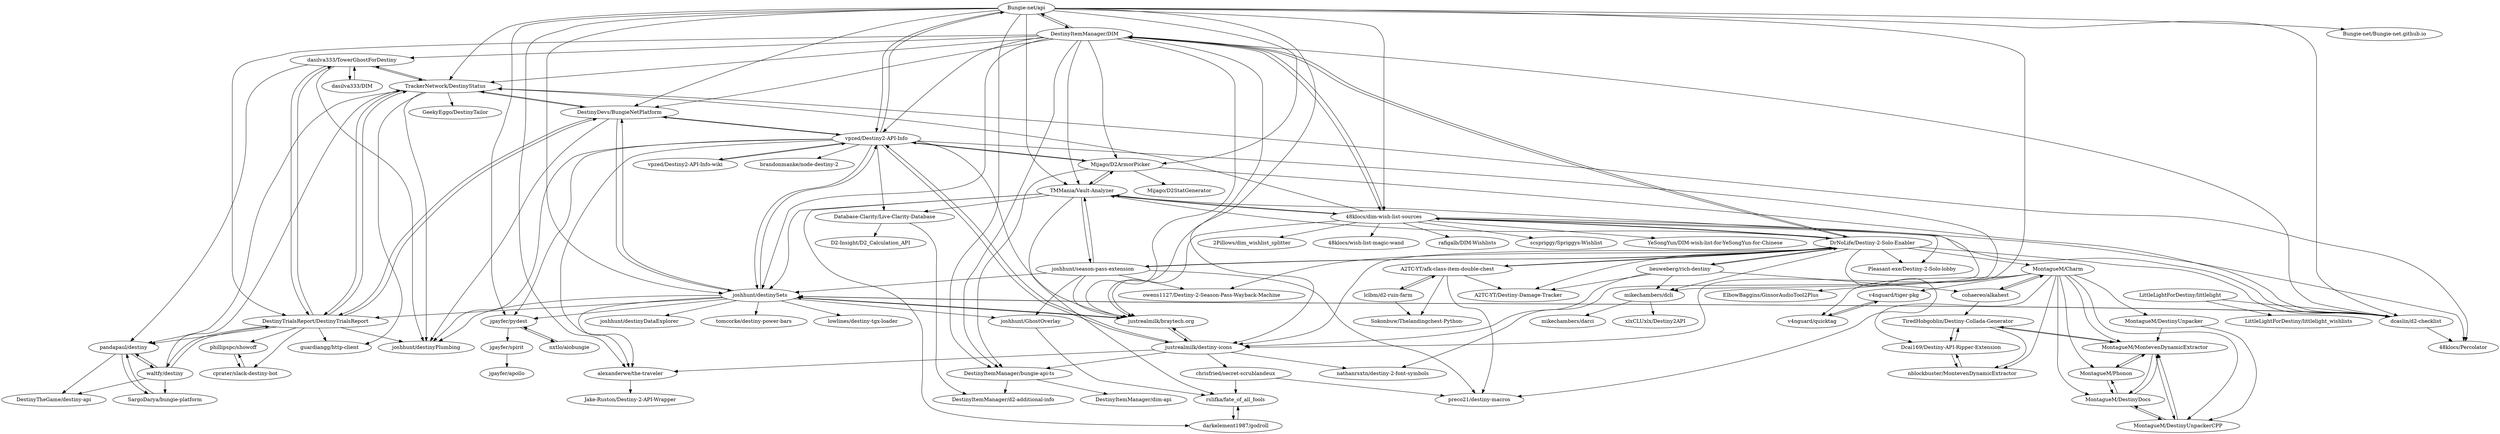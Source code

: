 digraph G {
"Bungie-net/api" -> "DestinyItemManager/DIM"
"Bungie-net/api" -> "vpzed/Destiny2-API-Info"
"Bungie-net/api" -> "joshhunt/destinySets"
"Bungie-net/api" -> "DestinyDevs/BungieNetPlatform"
"Bungie-net/api" -> "justrealmilk/destiny-icons"
"Bungie-net/api" -> "justrealmilk/braytech.org"
"Bungie-net/api" -> "DestinyItemManager/bungie-api-ts"
"Bungie-net/api" -> "48klocs/dim-wish-list-sources"
"Bungie-net/api" -> "TrackerNetwork/DestinyStatus"
"Bungie-net/api" -> "Mijago/D2ArmorPicker"
"Bungie-net/api" -> "jgayfer/pydest"
"Bungie-net/api" -> "alexanderwe/the-traveler"
"Bungie-net/api" -> "dcaslin/d2-checklist"
"Bungie-net/api" -> "Bungie-net/Bungie-net.github.io"
"Bungie-net/api" -> "TMMania/Vault-Analyzer"
"DestinyItemManager/bungie-api-ts" -> "DestinyItemManager/dim-api"
"DestinyItemManager/bungie-api-ts" -> "DestinyItemManager/d2-additional-info"
"rslifka/fate_of_all_fools" -> "darkelement1987/godroll"
"48klocs/dim-wish-list-sources" -> "TMMania/Vault-Analyzer"
"48klocs/dim-wish-list-sources" -> "dcaslin/d2-checklist"
"48klocs/dim-wish-list-sources" -> "DestinyItemManager/DIM"
"48klocs/dim-wish-list-sources" -> "YeSongYun/DIM-wish-list-for-YeSongYun-for-Chinese"
"48klocs/dim-wish-list-sources" -> "DrNoLife/Destiny-2-Solo-Enabler"
"48klocs/dim-wish-list-sources" -> "Pleasant-exe/Destiny-2-Solo-lobby"
"48klocs/dim-wish-list-sources" -> "2Pillows/dim_wishlist_splitter"
"48klocs/dim-wish-list-sources" -> "TrackerNetwork/DestinyStatus"
"48klocs/dim-wish-list-sources" -> "justrealmilk/braytech.org"
"48klocs/dim-wish-list-sources" -> "48klocs/wish-list-magic-wand"
"48klocs/dim-wish-list-sources" -> "rafigalb/DIM-Wishlists"
"48klocs/dim-wish-list-sources" -> "48klocs/Percolator"
"48klocs/dim-wish-list-sources" -> "scspriggy/Spriggys-Wishlist"
"justrealmilk/destiny-icons" -> "justrealmilk/braytech.org"
"justrealmilk/destiny-icons" -> "DestinyItemManager/bungie-api-ts"
"justrealmilk/destiny-icons" -> "alexanderwe/the-traveler"
"justrealmilk/destiny-icons" -> "vpzed/Destiny2-API-Info"
"justrealmilk/destiny-icons" -> "chrisfried/secret-scrublandeux"
"justrealmilk/destiny-icons" -> "nathanrsxtn/destiny-2-font-symbols"
"dcaslin/d2-checklist" -> "48klocs/Percolator"
"dcaslin/d2-checklist" -> "joshhunt/destinySets"
"vpzed/Destiny2-API-Info-wiki" -> "vpzed/Destiny2-API-Info"
"justrealmilk/braytech.org" -> "joshhunt/destinySets"
"justrealmilk/braytech.org" -> "justrealmilk/destiny-icons"
"chrisfried/secret-scrublandeux" -> "rslifka/fate_of_all_fools"
"chrisfried/secret-scrublandeux" -> "preco21/destiny-macros"
"darkelement1987/godroll" -> "rslifka/fate_of_all_fools"
"LittleLightForDestiny/littlelight" -> "LittleLightForDestiny/littlelight_wishlists"
"LittleLightForDestiny/littlelight" -> "dcaslin/d2-checklist"
"vpzed/Destiny2-API-Info" -> "joshhunt/destinySets"
"vpzed/Destiny2-API-Info" -> "vpzed/Destiny2-API-Info-wiki"
"vpzed/Destiny2-API-Info" -> "jgayfer/pydest"
"vpzed/Destiny2-API-Info" -> "DestinyDevs/BungieNetPlatform"
"vpzed/Destiny2-API-Info" -> "justrealmilk/destiny-icons"
"vpzed/Destiny2-API-Info" -> "alexanderwe/the-traveler"
"vpzed/Destiny2-API-Info" -> "mikechambers/dcli"
"vpzed/Destiny2-API-Info" -> "Mijago/D2ArmorPicker"
"vpzed/Destiny2-API-Info" -> "Bungie-net/api"
"vpzed/Destiny2-API-Info" -> "justrealmilk/braytech.org"
"vpzed/Destiny2-API-Info" -> "Database-Clarity/Live-Clarity-Database"
"vpzed/Destiny2-API-Info" -> "joshhunt/destinyPlumbing"
"vpzed/Destiny2-API-Info" -> "brandonmanke/node-destiny-2"
"alexanderwe/the-traveler" -> "Jake-Ruston/Destiny-2-API-Wrapper"
"lieuweberg/rich-destiny" -> "DrNoLife/Destiny-2-Solo-Enabler"
"lieuweberg/rich-destiny" -> "A2TC-YT/Destiny-Damage-Tracker"
"lieuweberg/rich-destiny" -> "justrealmilk/destiny-icons"
"lieuweberg/rich-destiny" -> "mikechambers/dcli"
"lieuweberg/rich-destiny" -> "cohaereo/alkahest"
"DrNoLife/Destiny-2-Solo-Enabler" -> "joshhunt/season-pass-extension"
"DrNoLife/Destiny-2-Solo-Enabler" -> "preco21/destiny-macros"
"DrNoLife/Destiny-2-Solo-Enabler" -> "lieuweberg/rich-destiny"
"DrNoLife/Destiny-2-Solo-Enabler" -> "A2TC-YT/afk-class-item-double-chest"
"DrNoLife/Destiny-2-Solo-Enabler" -> "Pleasant-exe/Destiny-2-Solo-lobby"
"DrNoLife/Destiny-2-Solo-Enabler" -> "MontagueM/Charm"
"DrNoLife/Destiny-2-Solo-Enabler" -> "A2TC-YT/Destiny-Damage-Tracker"
"DrNoLife/Destiny-2-Solo-Enabler" -> "owens1127/Destiny-2-Season-Pass-Wayback-Machine"
"DrNoLife/Destiny-2-Solo-Enabler" -> "48klocs/dim-wish-list-sources"
"DrNoLife/Destiny-2-Solo-Enabler" -> "TMMania/Vault-Analyzer"
"DrNoLife/Destiny-2-Solo-Enabler" -> "justrealmilk/destiny-icons"
"DrNoLife/Destiny-2-Solo-Enabler" -> "DestinyItemManager/DIM"
"DrNoLife/Destiny-2-Solo-Enabler" -> "mikechambers/dcli"
"DrNoLife/Destiny-2-Solo-Enabler" -> "dcaslin/d2-checklist"
"joshhunt/GhostOverlay" -> "rslifka/fate_of_all_fools"
"pandapaul/destiny" -> "SargoDarya/bungie-platform"
"pandapaul/destiny" -> "waltfy/destiny"
"pandapaul/destiny" -> "DestinyTheGame/destiny-api"
"waltfy/destiny" -> "pandapaul/destiny"
"waltfy/destiny" -> "SargoDarya/bungie-platform"
"waltfy/destiny" -> "DestinyTrialsReport/DestinyTrialsReport"
"waltfy/destiny" -> "TrackerNetwork/DestinyStatus"
"waltfy/destiny" -> "DestinyTheGame/destiny-api"
"TiredHobgoblin/Destiny-Collada-Generator" -> "Dcai169/Destiny-API-Ripper-Extension"
"TiredHobgoblin/Destiny-Collada-Generator" -> "MontagueM/MontevenDynamicExtractor"
"TiredHobgoblin/Destiny-Collada-Generator" -> "nblockbuster/MontevenDynamicExtractor"
"SargoDarya/bungie-platform" -> "pandapaul/destiny"
"MontagueM/DestinyUnpacker" -> "MontagueM/DestinyUnpackerCPP"
"MontagueM/DestinyUnpacker" -> "MontagueM/MontevenDynamicExtractor"
"DestinyItemManager/DIM" -> "Bungie-net/api"
"DestinyItemManager/DIM" -> "48klocs/dim-wish-list-sources"
"DestinyItemManager/DIM" -> "joshhunt/destinySets"
"DestinyItemManager/DIM" -> "TMMania/Vault-Analyzer"
"DestinyItemManager/DIM" -> "DestinyItemManager/bungie-api-ts"
"DestinyItemManager/DIM" -> "dasilva333/TowerGhostForDestiny"
"DestinyItemManager/DIM" -> "justrealmilk/destiny-icons"
"DestinyItemManager/DIM" -> "vpzed/Destiny2-API-Info"
"DestinyItemManager/DIM" -> "Mijago/D2ArmorPicker"
"DestinyItemManager/DIM" -> "TrackerNetwork/DestinyStatus"
"DestinyItemManager/DIM" -> "DestinyTrialsReport/DestinyTrialsReport"
"DestinyItemManager/DIM" -> "DestinyDevs/BungieNetPlatform"
"DestinyItemManager/DIM" -> "justrealmilk/braytech.org"
"DestinyItemManager/DIM" -> "DrNoLife/Destiny-2-Solo-Enabler"
"DestinyItemManager/DIM" -> "dcaslin/d2-checklist"
"Mijago/D2ArmorPicker" -> "DestinyItemManager/bungie-api-ts"
"Mijago/D2ArmorPicker" -> "Mijago/D2StatGenerator"
"Mijago/D2ArmorPicker" -> "TMMania/Vault-Analyzer"
"Mijago/D2ArmorPicker" -> "vpzed/Destiny2-API-Info"
"Mijago/D2ArmorPicker" -> "dcaslin/d2-checklist"
"mikechambers/dcli" -> "mikechambers/darci"
"mikechambers/dcli" -> "xlxCLUxlx/Destiny2API"
"dasilva333/TowerGhostForDestiny" -> "dasilva333/DIM"
"dasilva333/TowerGhostForDestiny" -> "TrackerNetwork/DestinyStatus"
"dasilva333/TowerGhostForDestiny" -> "DestinyTrialsReport/DestinyTrialsReport"
"dasilva333/TowerGhostForDestiny" -> "joshhunt/destinyPlumbing"
"dasilva333/TowerGhostForDestiny" -> "pandapaul/destiny"
"DestinyTrialsReport/DestinyTrialsReport" -> "TrackerNetwork/DestinyStatus"
"DestinyTrialsReport/DestinyTrialsReport" -> "cprater/slack-destiny-bot"
"DestinyTrialsReport/DestinyTrialsReport" -> "DestinyDevs/BungieNetPlatform"
"DestinyTrialsReport/DestinyTrialsReport" -> "guardiangg/http-client"
"DestinyTrialsReport/DestinyTrialsReport" -> "waltfy/destiny"
"DestinyTrialsReport/DestinyTrialsReport" -> "dasilva333/TowerGhostForDestiny"
"DestinyTrialsReport/DestinyTrialsReport" -> "joshhunt/destinyPlumbing"
"DestinyTrialsReport/DestinyTrialsReport" -> "phillipspc/showoff"
"DestinyTrialsReport/DestinyTrialsReport" -> "pandapaul/destiny"
"TMMania/Vault-Analyzer" -> "48klocs/dim-wish-list-sources"
"TMMania/Vault-Analyzer" -> "Mijago/D2ArmorPicker"
"TMMania/Vault-Analyzer" -> "joshhunt/season-pass-extension"
"TMMania/Vault-Analyzer" -> "joshhunt/destinySets"
"TMMania/Vault-Analyzer" -> "nathanrsxtn/destiny-2-font-symbols"
"TMMania/Vault-Analyzer" -> "rslifka/fate_of_all_fools"
"TMMania/Vault-Analyzer" -> "darkelement1987/godroll"
"TMMania/Vault-Analyzer" -> "Database-Clarity/Live-Clarity-Database"
"Dcai169/Destiny-API-Ripper-Extension" -> "nblockbuster/MontevenDynamicExtractor"
"Dcai169/Destiny-API-Ripper-Extension" -> "TiredHobgoblin/Destiny-Collada-Generator"
"MontagueM/DestinyDocs" -> "MontagueM/MontevenDynamicExtractor"
"MontagueM/DestinyDocs" -> "MontagueM/DestinyUnpackerCPP"
"MontagueM/DestinyDocs" -> "MontagueM/Phonon"
"nxtlo/aiobungie" -> "jgayfer/pydest"
"dasilva333/DIM" -> "dasilva333/TowerGhostForDestiny"
"MontagueM/DestinyUnpackerCPP" -> "MontagueM/MontevenDynamicExtractor"
"MontagueM/DestinyUnpackerCPP" -> "MontagueM/DestinyDocs"
"MontagueM/MontevenDynamicExtractor" -> "MontagueM/DestinyDocs"
"MontagueM/MontevenDynamicExtractor" -> "MontagueM/Phonon"
"MontagueM/MontevenDynamicExtractor" -> "MontagueM/DestinyUnpackerCPP"
"MontagueM/MontevenDynamicExtractor" -> "TiredHobgoblin/Destiny-Collada-Generator"
"joshhunt/season-pass-extension" -> "DrNoLife/Destiny-2-Solo-Enabler"
"joshhunt/season-pass-extension" -> "TMMania/Vault-Analyzer"
"joshhunt/season-pass-extension" -> "preco21/destiny-macros"
"joshhunt/season-pass-extension" -> "joshhunt/GhostOverlay"
"joshhunt/season-pass-extension" -> "joshhunt/destinySets"
"joshhunt/season-pass-extension" -> "owens1127/Destiny-2-Season-Pass-Wayback-Machine"
"joshhunt/season-pass-extension" -> "justrealmilk/braytech.org"
"TrackerNetwork/DestinyStatus" -> "DestinyTrialsReport/DestinyTrialsReport"
"TrackerNetwork/DestinyStatus" -> "dasilva333/TowerGhostForDestiny"
"TrackerNetwork/DestinyStatus" -> "joshhunt/destinyPlumbing"
"TrackerNetwork/DestinyStatus" -> "DestinyDevs/BungieNetPlatform"
"TrackerNetwork/DestinyStatus" -> "guardiangg/http-client"
"TrackerNetwork/DestinyStatus" -> "pandapaul/destiny"
"TrackerNetwork/DestinyStatus" -> "48klocs/Percolator"
"TrackerNetwork/DestinyStatus" -> "GeekyEggo/DestinyTailor"
"cprater/slack-destiny-bot" -> "phillipspc/showoff"
"nblockbuster/MontevenDynamicExtractor" -> "Dcai169/Destiny-API-Ripper-Extension"
"MontagueM/Phonon" -> "MontagueM/MontevenDynamicExtractor"
"MontagueM/Phonon" -> "MontagueM/DestinyDocs"
"DestinyDevs/BungieNetPlatform" -> "DestinyTrialsReport/DestinyTrialsReport"
"DestinyDevs/BungieNetPlatform" -> "TrackerNetwork/DestinyStatus"
"DestinyDevs/BungieNetPlatform" -> "joshhunt/destinySets"
"DestinyDevs/BungieNetPlatform" -> "vpzed/Destiny2-API-Info"
"DestinyDevs/BungieNetPlatform" -> "joshhunt/destinyPlumbing"
"phillipspc/showoff" -> "cprater/slack-destiny-bot"
"MontagueM/Charm" -> "cohaereo/alkahest"
"MontagueM/Charm" -> "MontagueM/MontevenDynamicExtractor"
"MontagueM/Charm" -> "nblockbuster/MontevenDynamicExtractor"
"MontagueM/Charm" -> "MontagueM/Phonon"
"MontagueM/Charm" -> "Dcai169/Destiny-API-Ripper-Extension"
"MontagueM/Charm" -> "MontagueM/DestinyDocs"
"MontagueM/Charm" -> "v4nguard/tiger-pkg"
"MontagueM/Charm" -> "MontagueM/DestinyUnpacker"
"MontagueM/Charm" -> "v4nguard/quicktag"
"MontagueM/Charm" -> "ElbowBaggins/GinsorAudioTool2Plus"
"MontagueM/Charm" -> "MontagueM/DestinyUnpackerCPP"
"Database-Clarity/Live-Clarity-Database" -> "D2-Insight/D2_Calculation_API"
"Database-Clarity/Live-Clarity-Database" -> "DestinyItemManager/d2-additional-info"
"v4nguard/tiger-pkg" -> "v4nguard/quicktag"
"cohaereo/alkahest" -> "MontagueM/Charm"
"cohaereo/alkahest" -> "TiredHobgoblin/Destiny-Collada-Generator"
"lclbm/d2-ruin-farm" -> "A2TC-YT/afk-class-item-double-chest"
"lclbm/d2-ruin-farm" -> "Sokonbuw/Thelandingchest-Python-"
"joshhunt/destinySets" -> "justrealmilk/braytech.org"
"joshhunt/destinySets" -> "vpzed/Destiny2-API-Info"
"joshhunt/destinySets" -> "joshhunt/destinyPlumbing"
"joshhunt/destinySets" -> "DestinyDevs/BungieNetPlatform"
"joshhunt/destinySets" -> "dcaslin/d2-checklist"
"joshhunt/destinySets" -> "tomcorke/destiny-power-bars"
"joshhunt/destinySets" -> "lowlines/destiny-tgx-loader"
"joshhunt/destinySets" -> "alexanderwe/the-traveler"
"joshhunt/destinySets" -> "joshhunt/GhostOverlay"
"joshhunt/destinySets" -> "jgayfer/pydest"
"joshhunt/destinySets" -> "joshhunt/destinyDataExplorer"
"joshhunt/destinySets" -> "DestinyTrialsReport/DestinyTrialsReport"
"v4nguard/quicktag" -> "v4nguard/tiger-pkg"
"A2TC-YT/afk-class-item-double-chest" -> "Sokonbuw/Thelandingchest-Python-"
"A2TC-YT/afk-class-item-double-chest" -> "lclbm/d2-ruin-farm"
"A2TC-YT/afk-class-item-double-chest" -> "preco21/destiny-macros"
"A2TC-YT/afk-class-item-double-chest" -> "A2TC-YT/Destiny-Damage-Tracker"
"A2TC-YT/afk-class-item-double-chest" -> "DrNoLife/Destiny-2-Solo-Enabler"
"jgayfer/spirit" -> "jgayfer/apollo"
"jgayfer/pydest" -> "nxtlo/aiobungie"
"jgayfer/pydest" -> "jgayfer/spirit"
"Bungie-net/api" ["l"="-0.681,45.519"]
"DestinyItemManager/DIM" ["l"="-0.685,45.541"]
"vpzed/Destiny2-API-Info" ["l"="-0.697,45.526"]
"joshhunt/destinySets" ["l"="-0.664,45.544"]
"DestinyDevs/BungieNetPlatform" ["l"="-0.66,45.525"]
"justrealmilk/destiny-icons" ["l"="-0.712,45.546"]
"justrealmilk/braytech.org" ["l"="-0.684,45.556"]
"DestinyItemManager/bungie-api-ts" ["l"="-0.725,45.514"]
"48klocs/dim-wish-list-sources" ["l"="-0.718,45.557"]
"TrackerNetwork/DestinyStatus" ["l"="-0.646,45.521"]
"Mijago/D2ArmorPicker" ["l"="-0.718,45.526"]
"jgayfer/pydest" ["l"="-0.64,45.551"]
"alexanderwe/the-traveler" ["l"="-0.702,45.512"]
"dcaslin/d2-checklist" ["l"="-0.721,45.537"]
"Bungie-net/Bungie-net.github.io" ["l"="-0.671,45.489"]
"TMMania/Vault-Analyzer" ["l"="-0.7,45.559"]
"DestinyItemManager/dim-api" ["l"="-0.745,45.487"]
"DestinyItemManager/d2-additional-info" ["l"="-0.752,45.515"]
"rslifka/fate_of_all_fools" ["l"="-0.683,45.586"]
"darkelement1987/godroll" ["l"="-0.668,45.589"]
"YeSongYun/DIM-wish-list-for-YeSongYun-for-Chinese" ["l"="-0.749,45.552"]
"DrNoLife/Destiny-2-Solo-Enabler" ["l"="-0.744,45.571"]
"Pleasant-exe/Destiny-2-Solo-lobby" ["l"="-0.755,45.583"]
"2Pillows/dim_wishlist_splitter" ["l"="-0.719,45.575"]
"48klocs/wish-list-magic-wand" ["l"="-0.719,45.583"]
"rafigalb/DIM-Wishlists" ["l"="-0.728,45.57"]
"48klocs/Percolator" ["l"="-0.702,45.535"]
"scspriggy/Spriggys-Wishlist" ["l"="-0.731,45.58"]
"chrisfried/secret-scrublandeux" ["l"="-0.701,45.594"]
"nathanrsxtn/destiny-2-font-symbols" ["l"="-0.684,45.571"]
"vpzed/Destiny2-API-Info-wiki" ["l"="-0.709,45.501"]
"preco21/destiny-macros" ["l"="-0.724,45.601"]
"LittleLightForDestiny/littlelight" ["l"="-0.78,45.505"]
"LittleLightForDestiny/littlelight_wishlists" ["l"="-0.803,45.491"]
"mikechambers/dcli" ["l"="-0.766,45.544"]
"Database-Clarity/Live-Clarity-Database" ["l"="-0.738,45.531"]
"joshhunt/destinyPlumbing" ["l"="-0.643,45.531"]
"brandonmanke/node-destiny-2" ["l"="-0.694,45.492"]
"Jake-Ruston/Destiny-2-API-Wrapper" ["l"="-0.712,45.486"]
"lieuweberg/rich-destiny" ["l"="-0.776,45.566"]
"A2TC-YT/Destiny-Damage-Tracker" ["l"="-0.775,45.588"]
"cohaereo/alkahest" ["l"="-0.823,45.581"]
"joshhunt/season-pass-extension" ["l"="-0.702,45.578"]
"A2TC-YT/afk-class-item-double-chest" ["l"="-0.756,45.605"]
"MontagueM/Charm" ["l"="-0.838,45.595"]
"owens1127/Destiny-2-Season-Pass-Wayback-Machine" ["l"="-0.732,45.592"]
"joshhunt/GhostOverlay" ["l"="-0.664,45.576"]
"pandapaul/destiny" ["l"="-0.61,45.502"]
"SargoDarya/bungie-platform" ["l"="-0.599,45.485"]
"waltfy/destiny" ["l"="-0.62,45.494"]
"DestinyTheGame/destiny-api" ["l"="-0.592,45.494"]
"DestinyTrialsReport/DestinyTrialsReport" ["l"="-0.637,45.511"]
"TiredHobgoblin/Destiny-Collada-Generator" ["l"="-0.856,45.586"]
"Dcai169/Destiny-API-Ripper-Extension" ["l"="-0.864,45.576"]
"MontagueM/MontevenDynamicExtractor" ["l"="-0.861,45.6"]
"nblockbuster/MontevenDynamicExtractor" ["l"="-0.847,45.576"]
"MontagueM/DestinyUnpacker" ["l"="-0.848,45.617"]
"MontagueM/DestinyUnpackerCPP" ["l"="-0.857,45.609"]
"dasilva333/TowerGhostForDestiny" ["l"="-0.622,45.522"]
"Mijago/D2StatGenerator" ["l"="-0.741,45.505"]
"mikechambers/darci" ["l"="-0.792,45.534"]
"xlxCLUxlx/Destiny2API" ["l"="-0.796,45.544"]
"dasilva333/DIM" ["l"="-0.593,45.523"]
"cprater/slack-destiny-bot" ["l"="-0.641,45.488"]
"guardiangg/http-client" ["l"="-0.607,45.513"]
"phillipspc/showoff" ["l"="-0.63,45.482"]
"MontagueM/DestinyDocs" ["l"="-0.874,45.604"]
"MontagueM/Phonon" ["l"="-0.867,45.613"]
"nxtlo/aiobungie" ["l"="-0.619,45.568"]
"GeekyEggo/DestinyTailor" ["l"="-0.607,45.53"]
"v4nguard/tiger-pkg" ["l"="-0.831,45.616"]
"v4nguard/quicktag" ["l"="-0.824,45.606"]
"ElbowBaggins/GinsorAudioTool2Plus" ["l"="-0.88,45.589"]
"D2-Insight/D2_Calculation_API" ["l"="-0.766,45.524"]
"lclbm/d2-ruin-farm" ["l"="-0.769,45.625"]
"Sokonbuw/Thelandingchest-Python-" ["l"="-0.751,45.625"]
"tomcorke/destiny-power-bars" ["l"="-0.626,45.545"]
"lowlines/destiny-tgx-loader" ["l"="-0.61,45.553"]
"joshhunt/destinyDataExplorer" ["l"="-0.643,45.565"]
"jgayfer/spirit" ["l"="-0.593,45.568"]
"jgayfer/apollo" ["l"="-0.571,45.576"]
}